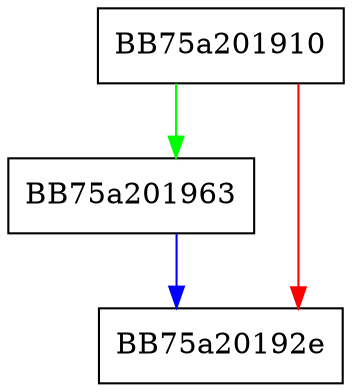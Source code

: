 digraph lua_newuserdata {
  node [shape="box"];
  graph [splines=ortho];
  BB75a201910 -> BB75a201963 [color="green"];
  BB75a201910 -> BB75a20192e [color="red"];
  BB75a201963 -> BB75a20192e [color="blue"];
}